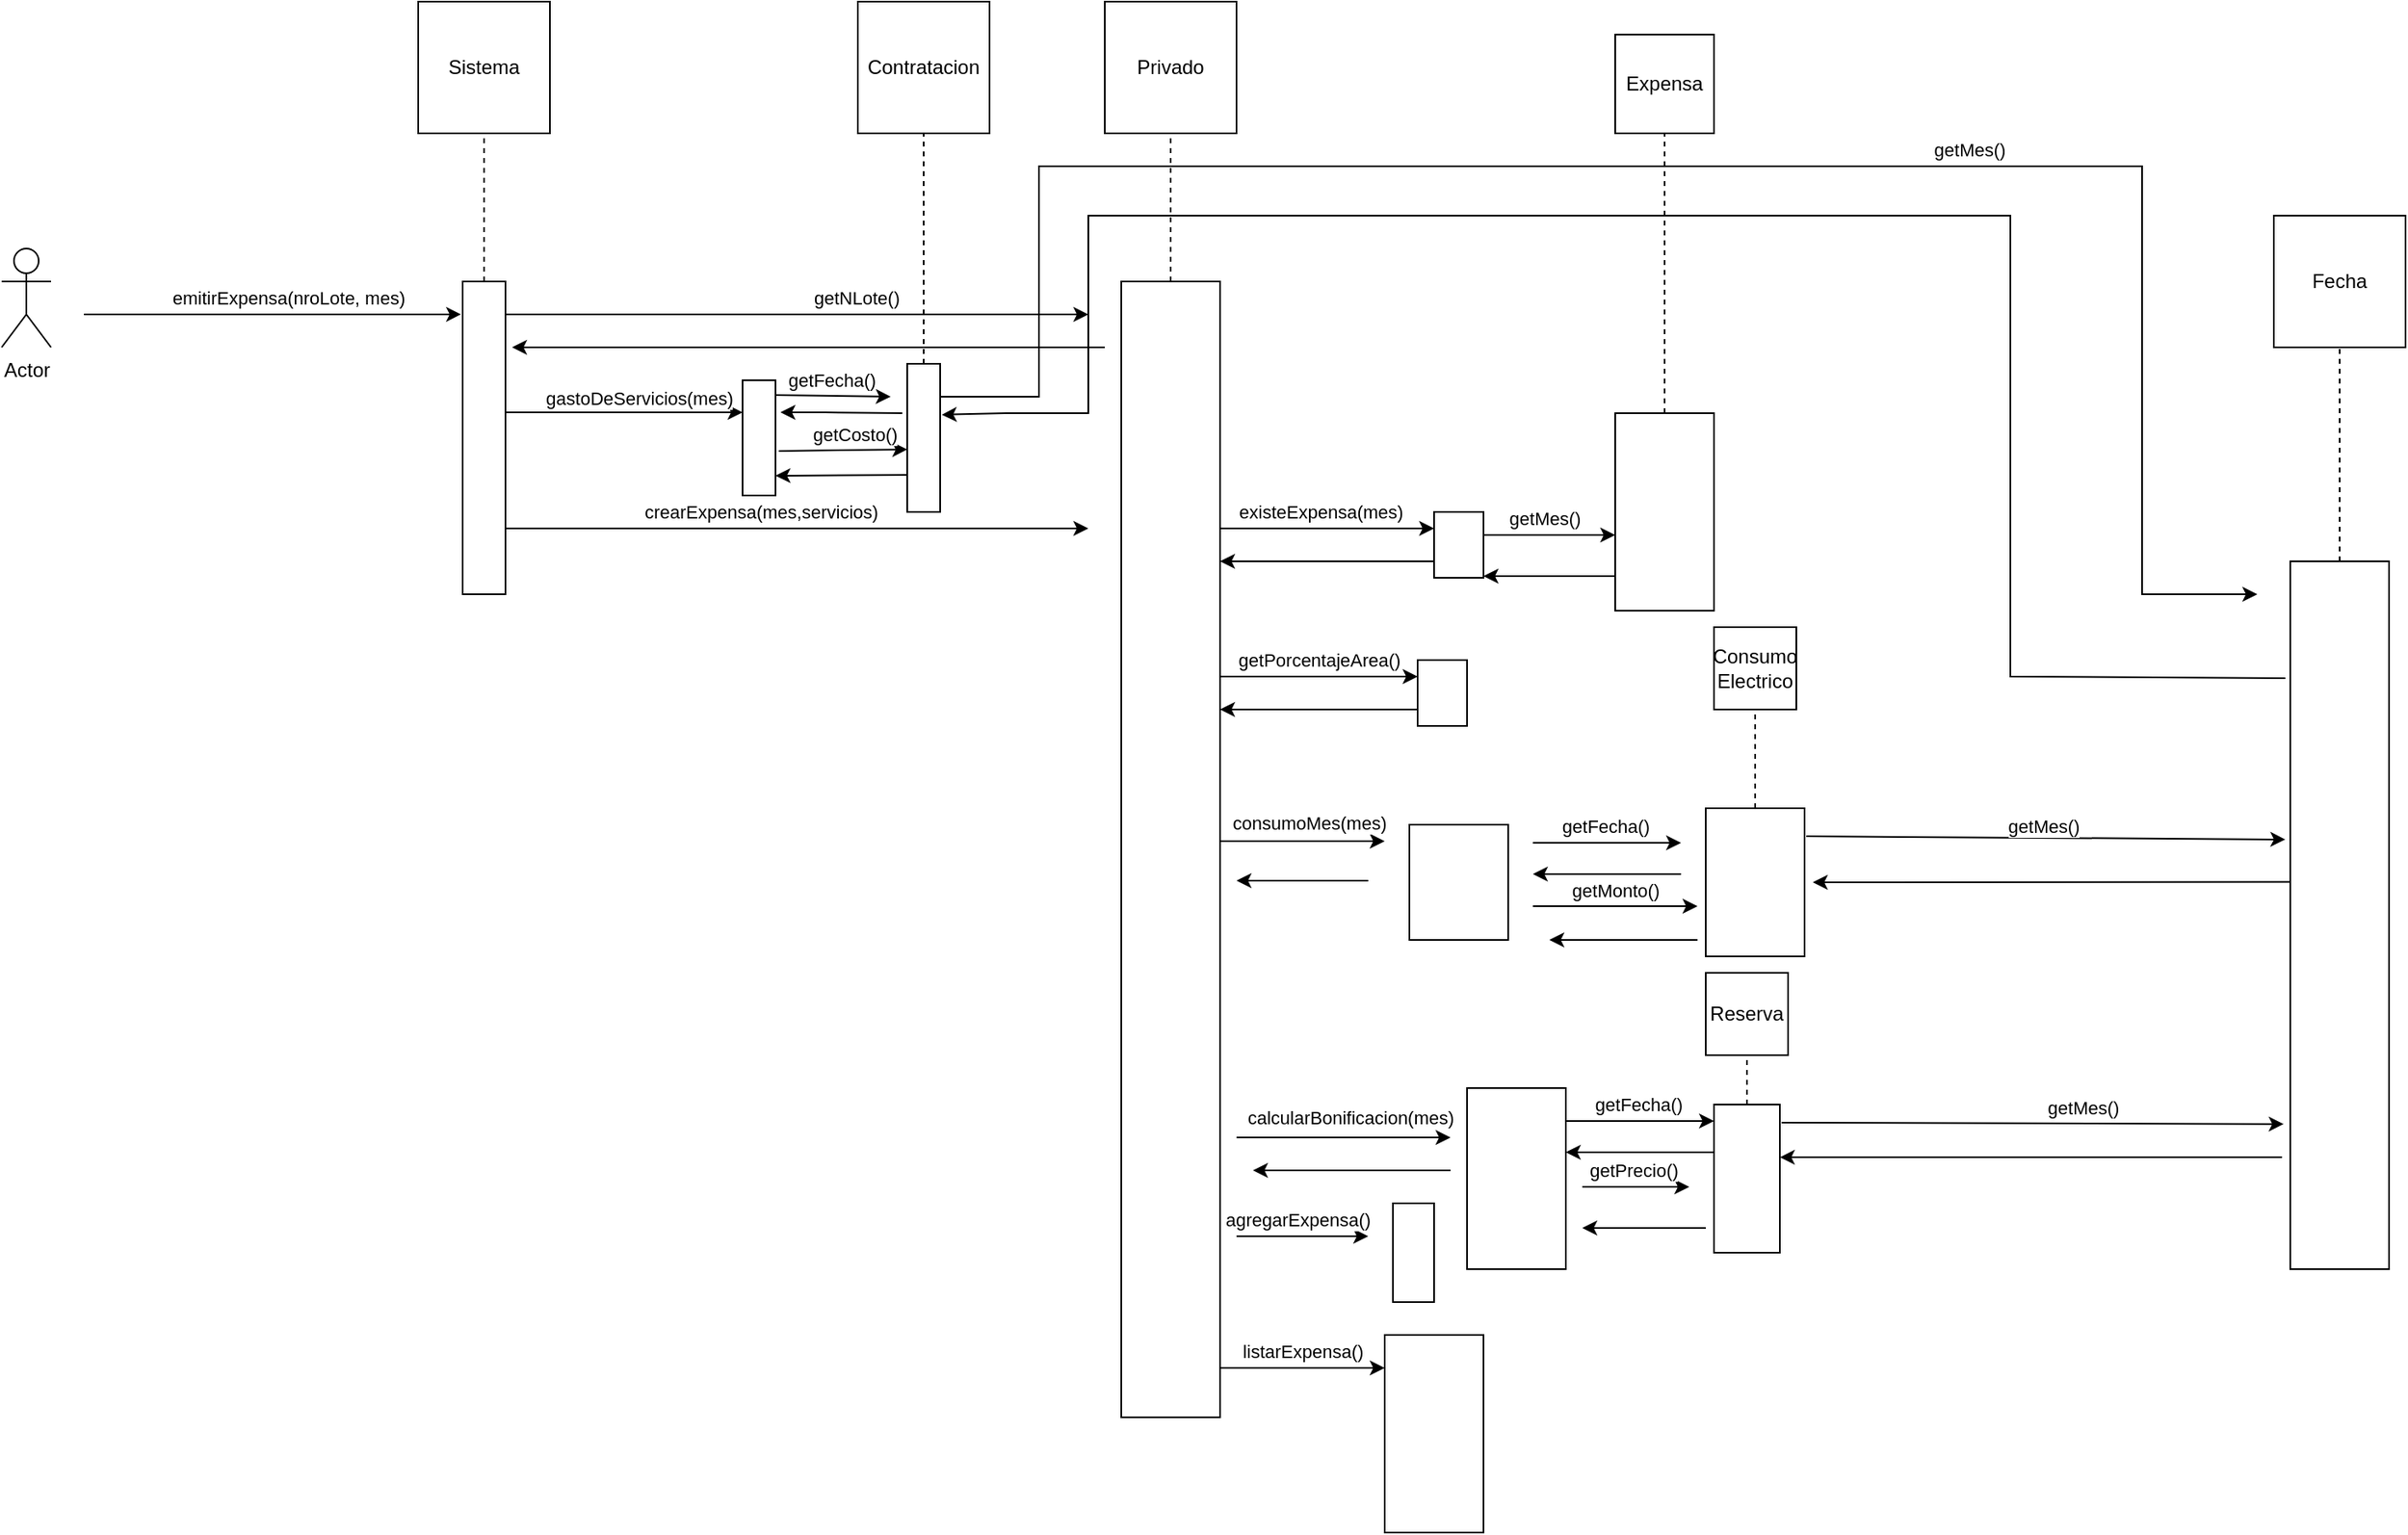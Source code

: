 <mxfile version="20.6.0" type="google"><diagram id="uXtaxcEPzDiiD9H5KBm1" name="Página-1"><mxGraphModel dx="868" dy="1611" grid="1" gridSize="10" guides="1" tooltips="1" connect="1" arrows="1" fold="1" page="1" pageScale="1" pageWidth="827" pageHeight="1169" math="0" shadow="0"><root><mxCell id="0"/><mxCell id="1" parent="0"/><mxCell id="R-5fIP04NmJ9VsbXkuOj-1" value="Actor" style="shape=umlActor;verticalLabelPosition=bottom;verticalAlign=top;html=1;outlineConnect=0;" vertex="1" parent="1"><mxGeometry x="20" y="60" width="30" height="60" as="geometry"/></mxCell><mxCell id="R-5fIP04NmJ9VsbXkuOj-8" value="" style="endArrow=classic;html=1;rounded=0;entryX=0.105;entryY=1.038;entryDx=0;entryDy=0;entryPerimeter=0;" edge="1" parent="1" target="R-5fIP04NmJ9VsbXkuOj-12"><mxGeometry relative="1" as="geometry"><mxPoint x="70" y="100" as="sourcePoint"/><mxPoint x="230" y="100" as="targetPoint"/></mxGeometry></mxCell><mxCell id="R-5fIP04NmJ9VsbXkuOj-10" value="emitirExpensa(nroLote, mes)" style="edgeLabel;html=1;align=center;verticalAlign=middle;resizable=0;points=[];" vertex="1" connectable="0" parent="R-5fIP04NmJ9VsbXkuOj-8"><mxGeometry x="0.26" y="-1" relative="1" as="geometry"><mxPoint x="-21" y="-11" as="offset"/></mxGeometry></mxCell><mxCell id="R-5fIP04NmJ9VsbXkuOj-11" value="Sistema" style="whiteSpace=wrap;html=1;aspect=fixed;" vertex="1" parent="1"><mxGeometry x="273" y="-90" width="80" height="80" as="geometry"/></mxCell><mxCell id="R-5fIP04NmJ9VsbXkuOj-12" value="" style="rounded=0;whiteSpace=wrap;html=1;direction=south;" vertex="1" parent="1"><mxGeometry x="300" y="80" width="26" height="190" as="geometry"/></mxCell><mxCell id="R-5fIP04NmJ9VsbXkuOj-13" value="" style="endArrow=none;dashed=1;html=1;rounded=0;entryX=0.5;entryY=1;entryDx=0;entryDy=0;exitX=0;exitY=0.5;exitDx=0;exitDy=0;" edge="1" parent="1" source="R-5fIP04NmJ9VsbXkuOj-12" target="R-5fIP04NmJ9VsbXkuOj-11"><mxGeometry width="50" height="50" relative="1" as="geometry"><mxPoint x="160" y="50" as="sourcePoint"/><mxPoint x="210" as="targetPoint"/></mxGeometry></mxCell><mxCell id="R-5fIP04NmJ9VsbXkuOj-14" value="Privado" style="whiteSpace=wrap;html=1;aspect=fixed;" vertex="1" parent="1"><mxGeometry x="690" y="-90" width="80" height="80" as="geometry"/></mxCell><mxCell id="R-5fIP04NmJ9VsbXkuOj-15" value="" style="rounded=0;whiteSpace=wrap;html=1;direction=south;" vertex="1" parent="1"><mxGeometry x="700" y="80" width="60" height="690" as="geometry"/></mxCell><mxCell id="R-5fIP04NmJ9VsbXkuOj-16" value="" style="endArrow=none;dashed=1;html=1;rounded=0;entryX=0.5;entryY=1;entryDx=0;entryDy=0;exitX=0;exitY=0.5;exitDx=0;exitDy=0;" edge="1" parent="1" source="R-5fIP04NmJ9VsbXkuOj-15" target="R-5fIP04NmJ9VsbXkuOj-14"><mxGeometry width="50" height="50" relative="1" as="geometry"><mxPoint x="450" y="60" as="sourcePoint"/><mxPoint x="500" y="10" as="targetPoint"/></mxGeometry></mxCell><mxCell id="R-5fIP04NmJ9VsbXkuOj-17" value="" style="endArrow=classic;html=1;rounded=0;" edge="1" parent="1"><mxGeometry relative="1" as="geometry"><mxPoint x="326" y="100" as="sourcePoint"/><mxPoint x="680" y="100" as="targetPoint"/></mxGeometry></mxCell><mxCell id="R-5fIP04NmJ9VsbXkuOj-19" value="getNLote()" style="edgeLabel;html=1;align=center;verticalAlign=middle;resizable=0;points=[];" vertex="1" connectable="0" parent="R-5fIP04NmJ9VsbXkuOj-17"><mxGeometry x="0.28" y="1" relative="1" as="geometry"><mxPoint x="-14" y="-9" as="offset"/></mxGeometry></mxCell><mxCell id="R-5fIP04NmJ9VsbXkuOj-20" value="" style="endArrow=classic;html=1;rounded=0;" edge="1" parent="1"><mxGeometry width="50" height="50" relative="1" as="geometry"><mxPoint x="690" y="120" as="sourcePoint"/><mxPoint x="330" y="120" as="targetPoint"/></mxGeometry></mxCell><mxCell id="R-5fIP04NmJ9VsbXkuOj-21" value="" style="rounded=0;whiteSpace=wrap;html=1;direction=south;" vertex="1" parent="1"><mxGeometry x="470" y="140" width="20" height="70" as="geometry"/></mxCell><mxCell id="R-5fIP04NmJ9VsbXkuOj-22" value="" style="endArrow=classic;html=1;rounded=0;entryX=0.5;entryY=1;entryDx=0;entryDy=0;" edge="1" parent="1"><mxGeometry relative="1" as="geometry"><mxPoint x="326" y="159.5" as="sourcePoint"/><mxPoint x="470" y="159.5" as="targetPoint"/></mxGeometry></mxCell><mxCell id="R-5fIP04NmJ9VsbXkuOj-24" value="gastoDeServicios(mes)" style="edgeLabel;html=1;align=center;verticalAlign=middle;resizable=0;points=[];" vertex="1" connectable="0" parent="R-5fIP04NmJ9VsbXkuOj-22"><mxGeometry x="-0.26" y="3" relative="1" as="geometry"><mxPoint x="27" y="-6" as="offset"/></mxGeometry></mxCell><mxCell id="R-5fIP04NmJ9VsbXkuOj-25" value="" style="rounded=0;whiteSpace=wrap;html=1;direction=south;" vertex="1" parent="1"><mxGeometry x="570" y="130" width="20" height="90" as="geometry"/></mxCell><mxCell id="R-5fIP04NmJ9VsbXkuOj-26" value="" style="endArrow=classic;html=1;rounded=0;exitX=0.15;exitY=0.05;exitDx=0;exitDy=0;exitPerimeter=0;" edge="1" parent="1"><mxGeometry relative="1" as="geometry"><mxPoint x="490" y="149" as="sourcePoint"/><mxPoint x="560" y="150" as="targetPoint"/></mxGeometry></mxCell><mxCell id="R-5fIP04NmJ9VsbXkuOj-27" value="getFecha()" style="edgeLabel;html=1;align=center;verticalAlign=middle;resizable=0;points=[];" vertex="1" connectable="0" parent="R-5fIP04NmJ9VsbXkuOj-26"><mxGeometry x="0.24" y="-1" relative="1" as="geometry"><mxPoint x="-10" y="-11" as="offset"/></mxGeometry></mxCell><mxCell id="R-5fIP04NmJ9VsbXkuOj-28" value="" style="endArrow=classic;html=1;rounded=0;entryX=0.4;entryY=-0.1;entryDx=0;entryDy=0;entryPerimeter=0;exitX=0.333;exitY=1.15;exitDx=0;exitDy=0;exitPerimeter=0;" edge="1" parent="1" source="R-5fIP04NmJ9VsbXkuOj-25"><mxGeometry width="50" height="50" relative="1" as="geometry"><mxPoint x="550" y="160" as="sourcePoint"/><mxPoint x="493" y="159.5" as="targetPoint"/><Array as="points"><mxPoint x="520" y="159.5"/></Array></mxGeometry></mxCell><mxCell id="R-5fIP04NmJ9VsbXkuOj-29" value="" style="endArrow=classic;html=1;rounded=0;entryX=0.578;entryY=1;entryDx=0;entryDy=0;entryPerimeter=0;exitX=0.614;exitY=-0.1;exitDx=0;exitDy=0;exitPerimeter=0;" edge="1" parent="1" target="R-5fIP04NmJ9VsbXkuOj-25" source="R-5fIP04NmJ9VsbXkuOj-21"><mxGeometry relative="1" as="geometry"><mxPoint x="491" y="180" as="sourcePoint"/><mxPoint x="521" y="260" as="targetPoint"/></mxGeometry></mxCell><mxCell id="R-5fIP04NmJ9VsbXkuOj-30" value="getCosto()" style="edgeLabel;html=1;align=center;verticalAlign=middle;resizable=0;points=[];" vertex="1" connectable="0" parent="R-5fIP04NmJ9VsbXkuOj-29"><mxGeometry x="0.26" y="-1" relative="1" as="geometry"><mxPoint x="-3" y="-11" as="offset"/></mxGeometry></mxCell><mxCell id="R-5fIP04NmJ9VsbXkuOj-31" value="" style="endArrow=classic;html=1;rounded=0;exitX=0.75;exitY=1;exitDx=0;exitDy=0;" edge="1" parent="1" source="R-5fIP04NmJ9VsbXkuOj-25"><mxGeometry width="50" height="50" relative="1" as="geometry"><mxPoint x="471" y="270" as="sourcePoint"/><mxPoint x="490" y="198" as="targetPoint"/></mxGeometry></mxCell><mxCell id="R-5fIP04NmJ9VsbXkuOj-32" value="" style="endArrow=classic;html=1;rounded=0;" edge="1" parent="1"><mxGeometry relative="1" as="geometry"><mxPoint x="590" y="150" as="sourcePoint"/><mxPoint x="1390" y="270" as="targetPoint"/><Array as="points"><mxPoint x="650" y="150"/><mxPoint x="650" y="10"/><mxPoint x="1320" y="10"/><mxPoint x="1320" y="270"/></Array></mxGeometry></mxCell><mxCell id="R-5fIP04NmJ9VsbXkuOj-34" value="getMes()" style="edgeLabel;html=1;align=center;verticalAlign=middle;resizable=0;points=[];" vertex="1" connectable="0" parent="R-5fIP04NmJ9VsbXkuOj-32"><mxGeometry x="0.3" y="-1" relative="1" as="geometry"><mxPoint x="-15" y="-11" as="offset"/></mxGeometry></mxCell><mxCell id="R-5fIP04NmJ9VsbXkuOj-35" value="" style="endArrow=classic;html=1;rounded=0;entryX=0.344;entryY=-0.05;entryDx=0;entryDy=0;entryPerimeter=0;exitX=0.165;exitY=1.05;exitDx=0;exitDy=0;exitPerimeter=0;" edge="1" parent="1" source="R-5fIP04NmJ9VsbXkuOj-101" target="R-5fIP04NmJ9VsbXkuOj-25"><mxGeometry width="50" height="50" relative="1" as="geometry"><mxPoint x="1400" y="330" as="sourcePoint"/><mxPoint x="670" y="180" as="targetPoint"/><Array as="points"><mxPoint x="1240" y="320"/><mxPoint x="1240" y="40"/><mxPoint x="680" y="40"/><mxPoint x="680" y="160"/><mxPoint x="630" y="160"/></Array></mxGeometry></mxCell><mxCell id="R-5fIP04NmJ9VsbXkuOj-36" value="" style="endArrow=classic;html=1;rounded=0;" edge="1" parent="1"><mxGeometry relative="1" as="geometry"><mxPoint x="326" y="230" as="sourcePoint"/><mxPoint x="680" y="230" as="targetPoint"/></mxGeometry></mxCell><mxCell id="R-5fIP04NmJ9VsbXkuOj-38" value="crearExpensa(mes,servicios)" style="edgeLabel;html=1;align=center;verticalAlign=middle;resizable=0;points=[];" vertex="1" connectable="0" parent="R-5fIP04NmJ9VsbXkuOj-36"><mxGeometry x="-0.107" y="2" relative="1" as="geometry"><mxPoint x="-3" y="-8" as="offset"/></mxGeometry></mxCell><mxCell id="R-5fIP04NmJ9VsbXkuOj-39" value="" style="endArrow=classic;html=1;rounded=0;" edge="1" parent="1"><mxGeometry relative="1" as="geometry"><mxPoint x="760" y="230" as="sourcePoint"/><mxPoint x="890" y="230" as="targetPoint"/></mxGeometry></mxCell><mxCell id="R-5fIP04NmJ9VsbXkuOj-41" value="existeExpensa(mes)" style="edgeLabel;html=1;align=center;verticalAlign=middle;resizable=0;points=[];" vertex="1" connectable="0" parent="R-5fIP04NmJ9VsbXkuOj-39"><mxGeometry x="-0.3" y="-2" relative="1" as="geometry"><mxPoint x="15" y="-12" as="offset"/></mxGeometry></mxCell><mxCell id="R-5fIP04NmJ9VsbXkuOj-42" value="" style="rounded=0;whiteSpace=wrap;html=1;direction=south;" vertex="1" parent="1"><mxGeometry x="890" y="220" width="30" height="40" as="geometry"/></mxCell><mxCell id="R-5fIP04NmJ9VsbXkuOj-43" value="Expensa" style="whiteSpace=wrap;html=1;aspect=fixed;" vertex="1" parent="1"><mxGeometry x="1000" y="-70" width="60" height="60" as="geometry"/></mxCell><mxCell id="R-5fIP04NmJ9VsbXkuOj-44" value="" style="rounded=0;whiteSpace=wrap;html=1;direction=south;" vertex="1" parent="1"><mxGeometry x="1000" y="160" width="60" height="120" as="geometry"/></mxCell><mxCell id="R-5fIP04NmJ9VsbXkuOj-45" value="" style="endArrow=classic;html=1;rounded=0;" edge="1" parent="1"><mxGeometry relative="1" as="geometry"><mxPoint x="920" y="234" as="sourcePoint"/><mxPoint x="1000" y="234" as="targetPoint"/></mxGeometry></mxCell><mxCell id="R-5fIP04NmJ9VsbXkuOj-46" value="getMes()" style="edgeLabel;html=1;align=center;verticalAlign=middle;resizable=0;points=[];" vertex="1" connectable="0" parent="R-5fIP04NmJ9VsbXkuOj-45"><mxGeometry x="0.3" y="-1" relative="1" as="geometry"><mxPoint x="-15" y="-11" as="offset"/></mxGeometry></mxCell><mxCell id="R-5fIP04NmJ9VsbXkuOj-47" value="" style="endArrow=classic;html=1;rounded=0;entryX=0.5;entryY=0;entryDx=0;entryDy=0;" edge="1" parent="1"><mxGeometry width="50" height="50" relative="1" as="geometry"><mxPoint x="1000" y="259" as="sourcePoint"/><mxPoint x="920" y="259" as="targetPoint"/></mxGeometry></mxCell><mxCell id="R-5fIP04NmJ9VsbXkuOj-48" value="" style="endArrow=none;dashed=1;html=1;rounded=0;entryX=0.5;entryY=1;entryDx=0;entryDy=0;" edge="1" parent="1" source="R-5fIP04NmJ9VsbXkuOj-44" target="R-5fIP04NmJ9VsbXkuOj-43"><mxGeometry width="50" height="50" relative="1" as="geometry"><mxPoint x="1060" y="60" as="sourcePoint"/><mxPoint x="1110" y="10" as="targetPoint"/></mxGeometry></mxCell><mxCell id="R-5fIP04NmJ9VsbXkuOj-49" value="" style="endArrow=classic;html=1;rounded=0;exitX=0.75;exitY=1;exitDx=0;exitDy=0;" edge="1" parent="1" source="R-5fIP04NmJ9VsbXkuOj-42"><mxGeometry width="50" height="50" relative="1" as="geometry"><mxPoint x="810" y="320" as="sourcePoint"/><mxPoint x="760" y="250" as="targetPoint"/></mxGeometry></mxCell><mxCell id="R-5fIP04NmJ9VsbXkuOj-51" value="" style="rounded=0;whiteSpace=wrap;html=1;direction=south;" vertex="1" parent="1"><mxGeometry x="880" y="310" width="30" height="40" as="geometry"/></mxCell><mxCell id="R-5fIP04NmJ9VsbXkuOj-52" value="" style="endArrow=classic;html=1;rounded=0;" edge="1" parent="1"><mxGeometry relative="1" as="geometry"><mxPoint x="760" y="320" as="sourcePoint"/><mxPoint x="880" y="320" as="targetPoint"/></mxGeometry></mxCell><mxCell id="R-5fIP04NmJ9VsbXkuOj-54" value="getPorcentajeArea()" style="edgeLabel;html=1;align=center;verticalAlign=middle;resizable=0;points=[];" vertex="1" connectable="0" parent="R-5fIP04NmJ9VsbXkuOj-52"><mxGeometry x="0.26" y="-1" relative="1" as="geometry"><mxPoint x="-16" y="-11" as="offset"/></mxGeometry></mxCell><mxCell id="R-5fIP04NmJ9VsbXkuOj-55" value="" style="endArrow=classic;html=1;rounded=0;exitX=0.75;exitY=1;exitDx=0;exitDy=0;" edge="1" parent="1" source="R-5fIP04NmJ9VsbXkuOj-51"><mxGeometry width="50" height="50" relative="1" as="geometry"><mxPoint x="840" y="340" as="sourcePoint"/><mxPoint x="760" y="340" as="targetPoint"/></mxGeometry></mxCell><mxCell id="R-5fIP04NmJ9VsbXkuOj-56" value="" style="rounded=0;whiteSpace=wrap;html=1;direction=south;" vertex="1" parent="1"><mxGeometry x="875" y="410" width="60" height="70" as="geometry"/></mxCell><mxCell id="R-5fIP04NmJ9VsbXkuOj-57" value="" style="endArrow=classic;html=1;rounded=0;" edge="1" parent="1"><mxGeometry relative="1" as="geometry"><mxPoint x="760" y="420" as="sourcePoint"/><mxPoint x="860" y="420" as="targetPoint"/></mxGeometry></mxCell><mxCell id="R-5fIP04NmJ9VsbXkuOj-59" value="consumoMes(mes)" style="edgeLabel;html=1;align=center;verticalAlign=middle;resizable=0;points=[];" vertex="1" connectable="0" parent="R-5fIP04NmJ9VsbXkuOj-57"><mxGeometry x="-0.28" y="-3" relative="1" as="geometry"><mxPoint x="18" y="-14" as="offset"/></mxGeometry></mxCell><mxCell id="R-5fIP04NmJ9VsbXkuOj-60" value="Consumo&lt;br&gt;Electrico" style="whiteSpace=wrap;html=1;aspect=fixed;" vertex="1" parent="1"><mxGeometry x="1060" y="290" width="50" height="50" as="geometry"/></mxCell><mxCell id="R-5fIP04NmJ9VsbXkuOj-61" value="" style="endArrow=none;dashed=1;html=1;rounded=0;entryX=0.5;entryY=1;entryDx=0;entryDy=0;exitX=0;exitY=0.5;exitDx=0;exitDy=0;" edge="1" parent="1" source="R-5fIP04NmJ9VsbXkuOj-62" target="R-5fIP04NmJ9VsbXkuOj-60"><mxGeometry width="50" height="50" relative="1" as="geometry"><mxPoint x="1030" y="390" as="sourcePoint"/><mxPoint x="1080" y="370" as="targetPoint"/></mxGeometry></mxCell><mxCell id="R-5fIP04NmJ9VsbXkuOj-62" value="" style="rounded=0;whiteSpace=wrap;html=1;direction=south;" vertex="1" parent="1"><mxGeometry x="1055" y="400" width="60" height="90" as="geometry"/></mxCell><mxCell id="R-5fIP04NmJ9VsbXkuOj-63" value="" style="endArrow=classic;html=1;rounded=0;" edge="1" parent="1"><mxGeometry relative="1" as="geometry"><mxPoint x="950" y="421" as="sourcePoint"/><mxPoint x="1040" y="421" as="targetPoint"/></mxGeometry></mxCell><mxCell id="R-5fIP04NmJ9VsbXkuOj-65" value="getFecha()" style="edgeLabel;html=1;align=center;verticalAlign=middle;resizable=0;points=[];" vertex="1" connectable="0" parent="R-5fIP04NmJ9VsbXkuOj-63"><mxGeometry x="0.26" y="-2" relative="1" as="geometry"><mxPoint x="-13" y="-12" as="offset"/></mxGeometry></mxCell><mxCell id="R-5fIP04NmJ9VsbXkuOj-66" value="" style="endArrow=classic;html=1;rounded=0;" edge="1" parent="1"><mxGeometry width="50" height="50" relative="1" as="geometry"><mxPoint x="1040" y="440" as="sourcePoint"/><mxPoint x="950" y="440" as="targetPoint"/></mxGeometry></mxCell><mxCell id="R-5fIP04NmJ9VsbXkuOj-67" value="" style="endArrow=classic;html=1;rounded=0;entryX=0.393;entryY=1.05;entryDx=0;entryDy=0;entryPerimeter=0;exitX=0.189;exitY=-0.017;exitDx=0;exitDy=0;exitPerimeter=0;" edge="1" parent="1" source="R-5fIP04NmJ9VsbXkuOj-62" target="R-5fIP04NmJ9VsbXkuOj-101"><mxGeometry relative="1" as="geometry"><mxPoint x="1130" y="420" as="sourcePoint"/><mxPoint x="1195" y="420" as="targetPoint"/></mxGeometry></mxCell><mxCell id="R-5fIP04NmJ9VsbXkuOj-68" value="getMes()" style="edgeLabel;html=1;align=center;verticalAlign=middle;resizable=0;points=[];" vertex="1" connectable="0" parent="R-5fIP04NmJ9VsbXkuOj-67"><mxGeometry x="0.3" y="-1" relative="1" as="geometry"><mxPoint x="-45" y="-9" as="offset"/></mxGeometry></mxCell><mxCell id="R-5fIP04NmJ9VsbXkuOj-69" value="" style="endArrow=classic;html=1;rounded=0;exitX=0.453;exitY=1;exitDx=0;exitDy=0;exitPerimeter=0;" edge="1" parent="1" source="R-5fIP04NmJ9VsbXkuOj-101"><mxGeometry width="50" height="50" relative="1" as="geometry"><mxPoint x="1195" y="445" as="sourcePoint"/><mxPoint x="1120" y="445" as="targetPoint"/></mxGeometry></mxCell><mxCell id="R-5fIP04NmJ9VsbXkuOj-70" value="Contratacion" style="whiteSpace=wrap;html=1;aspect=fixed;" vertex="1" parent="1"><mxGeometry x="540" y="-90" width="80" height="80" as="geometry"/></mxCell><mxCell id="R-5fIP04NmJ9VsbXkuOj-71" value="" style="endArrow=none;dashed=1;html=1;rounded=0;entryX=0.5;entryY=1;entryDx=0;entryDy=0;" edge="1" parent="1" source="R-5fIP04NmJ9VsbXkuOj-25" target="R-5fIP04NmJ9VsbXkuOj-70"><mxGeometry width="50" height="50" relative="1" as="geometry"><mxPoint x="590" y="70" as="sourcePoint"/><mxPoint x="640" y="20" as="targetPoint"/></mxGeometry></mxCell><mxCell id="R-5fIP04NmJ9VsbXkuOj-72" value="" style="endArrow=classic;html=1;rounded=0;" edge="1" parent="1"><mxGeometry width="50" height="50" relative="1" as="geometry"><mxPoint x="850" y="444" as="sourcePoint"/><mxPoint x="770" y="444" as="targetPoint"/></mxGeometry></mxCell><mxCell id="R-5fIP04NmJ9VsbXkuOj-73" value="" style="endArrow=classic;html=1;rounded=0;" edge="1" parent="1"><mxGeometry relative="1" as="geometry"><mxPoint x="950" y="459.5" as="sourcePoint"/><mxPoint x="1050" y="459.5" as="targetPoint"/></mxGeometry></mxCell><mxCell id="R-5fIP04NmJ9VsbXkuOj-75" value="getMonto()" style="edgeLabel;html=1;align=center;verticalAlign=middle;resizable=0;points=[];" vertex="1" connectable="0" parent="R-5fIP04NmJ9VsbXkuOj-73"><mxGeometry x="0.26" y="3" relative="1" as="geometry"><mxPoint x="-13" y="-7" as="offset"/></mxGeometry></mxCell><mxCell id="R-5fIP04NmJ9VsbXkuOj-76" value="" style="endArrow=classic;html=1;rounded=0;" edge="1" parent="1"><mxGeometry width="50" height="50" relative="1" as="geometry"><mxPoint x="1050" y="480" as="sourcePoint"/><mxPoint x="960" y="480" as="targetPoint"/></mxGeometry></mxCell><mxCell id="R-5fIP04NmJ9VsbXkuOj-77" value="" style="rounded=0;whiteSpace=wrap;html=1;direction=south;" vertex="1" parent="1"><mxGeometry x="910" y="570" width="60" height="110" as="geometry"/></mxCell><mxCell id="R-5fIP04NmJ9VsbXkuOj-78" value="" style="endArrow=classic;html=1;rounded=0;" edge="1" parent="1"><mxGeometry relative="1" as="geometry"><mxPoint x="770" y="600" as="sourcePoint"/><mxPoint x="900" y="600" as="targetPoint"/></mxGeometry></mxCell><mxCell id="R-5fIP04NmJ9VsbXkuOj-80" value="calcularBonificacion(mes)" style="edgeLabel;html=1;align=center;verticalAlign=middle;resizable=0;points=[];" vertex="1" connectable="0" parent="R-5fIP04NmJ9VsbXkuOj-78"><mxGeometry x="0.2" y="-3" relative="1" as="geometry"><mxPoint x="-9" y="-15" as="offset"/></mxGeometry></mxCell><mxCell id="R-5fIP04NmJ9VsbXkuOj-83" value="" style="endArrow=classic;html=1;rounded=0;" edge="1" parent="1"><mxGeometry width="50" height="50" relative="1" as="geometry"><mxPoint x="900" y="620" as="sourcePoint"/><mxPoint x="780" y="620" as="targetPoint"/></mxGeometry></mxCell><mxCell id="R-5fIP04NmJ9VsbXkuOj-84" value="Reserva" style="whiteSpace=wrap;html=1;aspect=fixed;" vertex="1" parent="1"><mxGeometry x="1055" y="500" width="50" height="50" as="geometry"/></mxCell><mxCell id="R-5fIP04NmJ9VsbXkuOj-85" value="" style="rounded=0;whiteSpace=wrap;html=1;direction=south;" vertex="1" parent="1"><mxGeometry x="1060" y="580" width="40" height="90" as="geometry"/></mxCell><mxCell id="R-5fIP04NmJ9VsbXkuOj-86" value="" style="endArrow=none;dashed=1;html=1;rounded=0;entryX=0.5;entryY=1;entryDx=0;entryDy=0;exitX=0;exitY=0.5;exitDx=0;exitDy=0;" edge="1" parent="1" source="R-5fIP04NmJ9VsbXkuOj-85" target="R-5fIP04NmJ9VsbXkuOj-84"><mxGeometry width="50" height="50" relative="1" as="geometry"><mxPoint x="980" y="600" as="sourcePoint"/><mxPoint x="1030" y="550" as="targetPoint"/></mxGeometry></mxCell><mxCell id="R-5fIP04NmJ9VsbXkuOj-87" value="" style="endArrow=classic;html=1;rounded=0;" edge="1" parent="1"><mxGeometry relative="1" as="geometry"><mxPoint x="970" y="590" as="sourcePoint"/><mxPoint x="1060" y="590" as="targetPoint"/></mxGeometry></mxCell><mxCell id="R-5fIP04NmJ9VsbXkuOj-88" value="getFecha()" style="edgeLabel;html=1;align=center;verticalAlign=middle;resizable=0;points=[];" vertex="1" connectable="0" parent="R-5fIP04NmJ9VsbXkuOj-87"><mxGeometry x="0.26" y="-2" relative="1" as="geometry"><mxPoint x="-13" y="-12" as="offset"/></mxGeometry></mxCell><mxCell id="R-5fIP04NmJ9VsbXkuOj-89" value="" style="endArrow=classic;html=1;rounded=0;" edge="1" parent="1"><mxGeometry width="50" height="50" relative="1" as="geometry"><mxPoint x="1060" y="609" as="sourcePoint"/><mxPoint x="970" y="609" as="targetPoint"/></mxGeometry></mxCell><mxCell id="R-5fIP04NmJ9VsbXkuOj-90" value="" style="endArrow=classic;html=1;rounded=0;entryX=0.795;entryY=1.067;entryDx=0;entryDy=0;entryPerimeter=0;exitX=0.122;exitY=-0.025;exitDx=0;exitDy=0;exitPerimeter=0;" edge="1" parent="1" source="R-5fIP04NmJ9VsbXkuOj-85" target="R-5fIP04NmJ9VsbXkuOj-101"><mxGeometry relative="1" as="geometry"><mxPoint x="1115" y="590" as="sourcePoint"/><mxPoint x="1180" y="590" as="targetPoint"/></mxGeometry></mxCell><mxCell id="R-5fIP04NmJ9VsbXkuOj-91" value="getMes()" style="edgeLabel;html=1;align=center;verticalAlign=middle;resizable=0;points=[];" vertex="1" connectable="0" parent="R-5fIP04NmJ9VsbXkuOj-90"><mxGeometry x="0.3" y="-1" relative="1" as="geometry"><mxPoint x="-15" y="-11" as="offset"/></mxGeometry></mxCell><mxCell id="R-5fIP04NmJ9VsbXkuOj-92" value="" style="endArrow=classic;html=1;rounded=0;exitX=0.842;exitY=1.083;exitDx=0;exitDy=0;exitPerimeter=0;entryX=0.356;entryY=0;entryDx=0;entryDy=0;entryPerimeter=0;" edge="1" parent="1" source="R-5fIP04NmJ9VsbXkuOj-101" target="R-5fIP04NmJ9VsbXkuOj-85"><mxGeometry width="50" height="50" relative="1" as="geometry"><mxPoint x="1185" y="615" as="sourcePoint"/><mxPoint x="1110" y="615" as="targetPoint"/></mxGeometry></mxCell><mxCell id="R-5fIP04NmJ9VsbXkuOj-93" value="" style="endArrow=classic;html=1;rounded=0;" edge="1" parent="1"><mxGeometry relative="1" as="geometry"><mxPoint x="980" y="630" as="sourcePoint"/><mxPoint x="1045" y="630" as="targetPoint"/></mxGeometry></mxCell><mxCell id="R-5fIP04NmJ9VsbXkuOj-94" value="getPrecio()" style="edgeLabel;html=1;align=center;verticalAlign=middle;resizable=0;points=[];" vertex="1" connectable="0" parent="R-5fIP04NmJ9VsbXkuOj-93"><mxGeometry x="0.3" y="-1" relative="1" as="geometry"><mxPoint x="-12" y="-11" as="offset"/></mxGeometry></mxCell><mxCell id="R-5fIP04NmJ9VsbXkuOj-95" value="" style="endArrow=classic;html=1;rounded=0;" edge="1" parent="1"><mxGeometry width="50" height="50" relative="1" as="geometry"><mxPoint x="1055" y="655" as="sourcePoint"/><mxPoint x="980" y="655" as="targetPoint"/></mxGeometry></mxCell><mxCell id="R-5fIP04NmJ9VsbXkuOj-96" value="" style="endArrow=classic;html=1;rounded=0;" edge="1" parent="1"><mxGeometry relative="1" as="geometry"><mxPoint x="770" y="660" as="sourcePoint"/><mxPoint x="850" y="660" as="targetPoint"/></mxGeometry></mxCell><mxCell id="R-5fIP04NmJ9VsbXkuOj-97" value="agregarExpensa()" style="edgeLabel;html=1;align=center;verticalAlign=middle;resizable=0;points=[];" vertex="1" connectable="0" parent="R-5fIP04NmJ9VsbXkuOj-96"><mxGeometry x="0.3" y="-1" relative="1" as="geometry"><mxPoint x="-15" y="-11" as="offset"/></mxGeometry></mxCell><mxCell id="R-5fIP04NmJ9VsbXkuOj-99" value="" style="rounded=0;whiteSpace=wrap;html=1;direction=south;" vertex="1" parent="1"><mxGeometry x="865" y="640" width="25" height="60" as="geometry"/></mxCell><mxCell id="R-5fIP04NmJ9VsbXkuOj-100" value="Fecha" style="whiteSpace=wrap;html=1;aspect=fixed;" vertex="1" parent="1"><mxGeometry x="1400" y="40" width="80" height="80" as="geometry"/></mxCell><mxCell id="R-5fIP04NmJ9VsbXkuOj-101" value="" style="rounded=0;whiteSpace=wrap;html=1;direction=south;" vertex="1" parent="1"><mxGeometry x="1410" y="250" width="60" height="430" as="geometry"/></mxCell><mxCell id="R-5fIP04NmJ9VsbXkuOj-102" value="" style="endArrow=none;dashed=1;html=1;rounded=0;entryX=0.5;entryY=1;entryDx=0;entryDy=0;exitX=0;exitY=0.5;exitDx=0;exitDy=0;" edge="1" parent="1" source="R-5fIP04NmJ9VsbXkuOj-101" target="R-5fIP04NmJ9VsbXkuOj-100"><mxGeometry width="50" height="50" relative="1" as="geometry"><mxPoint x="1360" y="210" as="sourcePoint"/><mxPoint x="1410" y="160" as="targetPoint"/></mxGeometry></mxCell><mxCell id="R-5fIP04NmJ9VsbXkuOj-103" value="" style="endArrow=classic;html=1;rounded=0;" edge="1" parent="1"><mxGeometry relative="1" as="geometry"><mxPoint x="760" y="740" as="sourcePoint"/><mxPoint x="860" y="740" as="targetPoint"/></mxGeometry></mxCell><mxCell id="R-5fIP04NmJ9VsbXkuOj-104" value="listarExpensa()" style="edgeLabel;resizable=0;html=1;align=center;verticalAlign=middle;" connectable="0" vertex="1" parent="R-5fIP04NmJ9VsbXkuOj-103"><mxGeometry relative="1" as="geometry"><mxPoint y="-10" as="offset"/></mxGeometry></mxCell><mxCell id="R-5fIP04NmJ9VsbXkuOj-105" value="" style="rounded=0;whiteSpace=wrap;html=1;direction=south;" vertex="1" parent="1"><mxGeometry x="860" y="720" width="60" height="120" as="geometry"/></mxCell></root></mxGraphModel></diagram></mxfile>